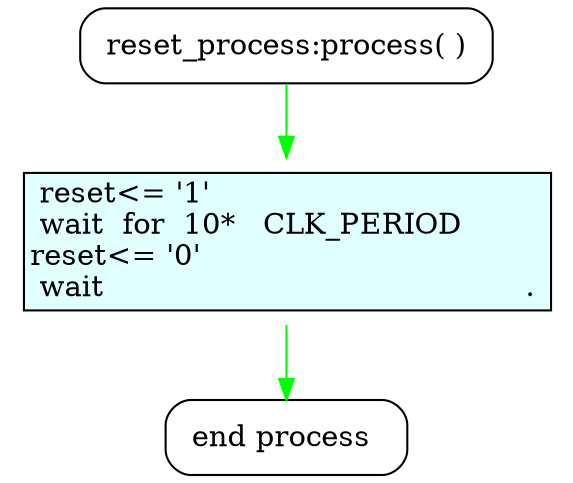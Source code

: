  digraph G { 
rankdir=TB 
concentrate=true
stylesheet="doxygen.css"
node5[shape=box , style=rounded label=<
<TABLE BORDER="0" CELLBORDER="0" CELLSPACING="0" CELLPADDING="0" >
 <TR><TD BGCOLOR="white"> reset_process:process( ) </TD></TR></TABLE>>];node1[shape=none margin=0.1, label=<
<TABLE BORDER="0" CELLBORDER="1" CELLSPACING="0" CELLPADDING="2" >
 <TR><TD BGCOLOR="lightcyan" > reset&lt;= &#39;1&#39;<BR ALIGN="LEFT"/> wait  for  10*   CLK_PERIOD<BR ALIGN="LEFT"/>reset&lt;= &#39;0&#39;<BR ALIGN="LEFT"/> wait                                             . </TD></TR></TABLE>>];node6[shape=box , style=rounded label=<
<TABLE BORDER="0" CELLBORDER="0" CELLSPACING="0" CELLPADDING="0" >
 <TR><TD BGCOLOR="white"> end process  </TD></TR></TABLE>>];edge [color="green",label=""]
node5->node1
edge [color="green",label=""]
node1->node6
 } 
